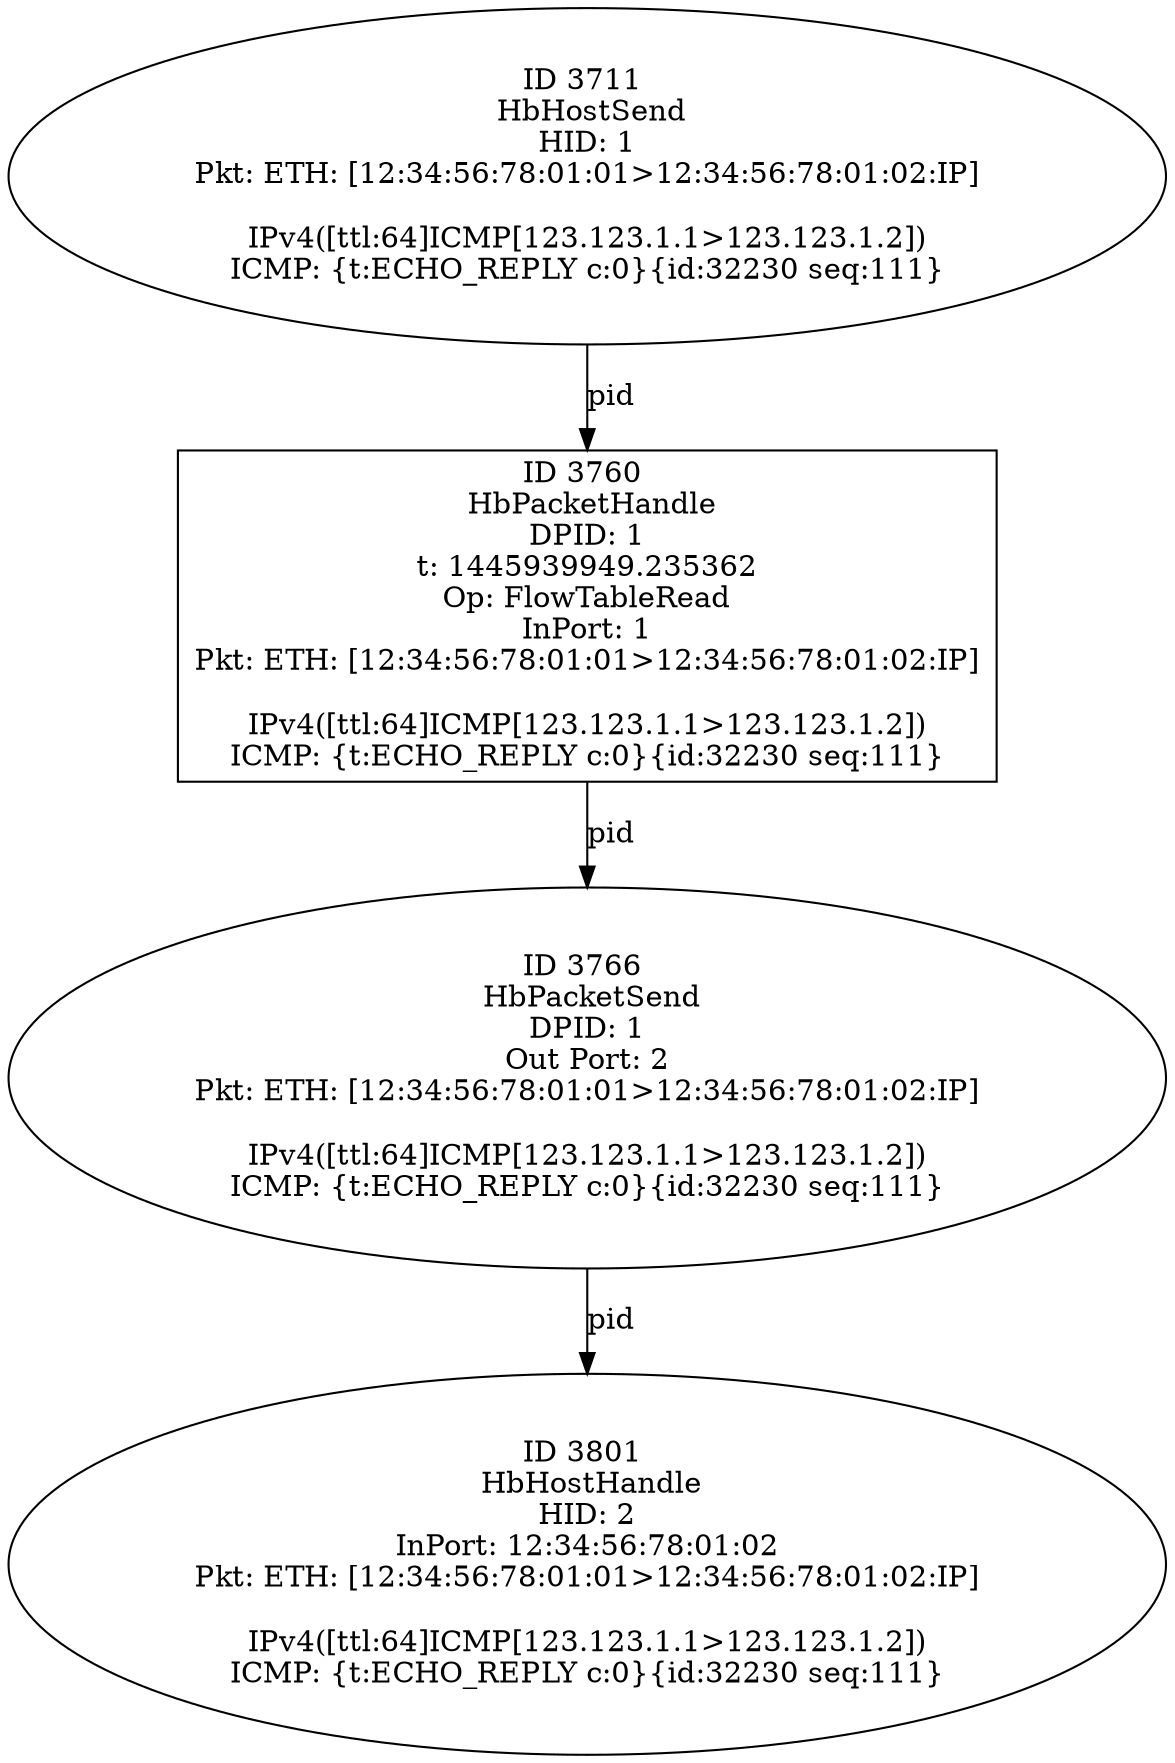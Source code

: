 strict digraph G {
3760 [shape=box, event=<hb_events.HbPacketHandle object at 0x1084ea410>, label="ID 3760 
 HbPacketHandle
DPID: 1
t: 1445939949.235362
Op: FlowTableRead
InPort: 1
Pkt: ETH: [12:34:56:78:01:01>12:34:56:78:01:02:IP]

IPv4([ttl:64]ICMP[123.123.1.1>123.123.1.2])
ICMP: {t:ECHO_REPLY c:0}{id:32230 seq:111}"];
3801 [shape=oval, event=<hb_events.HbHostHandle object at 0x1085042d0>, label="ID 3801 
 HbHostHandle
HID: 2
InPort: 12:34:56:78:01:02
Pkt: ETH: [12:34:56:78:01:01>12:34:56:78:01:02:IP]

IPv4([ttl:64]ICMP[123.123.1.1>123.123.1.2])
ICMP: {t:ECHO_REPLY c:0}{id:32230 seq:111}"];
3766 [shape=oval, event=<hb_events.HbPacketSend object at 0x1084f2950>, label="ID 3766 
 HbPacketSend
DPID: 1
Out Port: 2
Pkt: ETH: [12:34:56:78:01:01>12:34:56:78:01:02:IP]

IPv4([ttl:64]ICMP[123.123.1.1>123.123.1.2])
ICMP: {t:ECHO_REPLY c:0}{id:32230 seq:111}"];
3711 [shape=oval, event=<hb_events.HbHostSend object at 0x1084c0e50>, label="ID 3711 
 HbHostSend
HID: 1
Pkt: ETH: [12:34:56:78:01:01>12:34:56:78:01:02:IP]

IPv4([ttl:64]ICMP[123.123.1.1>123.123.1.2])
ICMP: {t:ECHO_REPLY c:0}{id:32230 seq:111}"];
3760 -> 3766  [rel=pid, label=pid];
3766 -> 3801  [rel=pid, label=pid];
3711 -> 3760  [rel=pid, label=pid];
}
